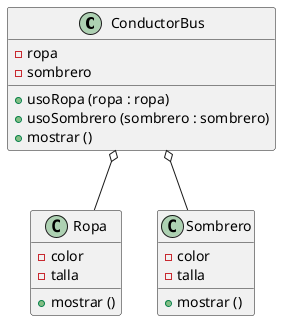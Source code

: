 @startuml Agregación

class ConductorBus{
    -ropa
    -sombrero
    +usoRopa (ropa : ropa)
    +usoSombrero (sombrero : sombrero)
    +mostrar ()
}

class Ropa{
    -color
    -talla
    +mostrar ()
}


class Sombrero{
    -color
    -talla
    +mostrar ()
}

ConductorBus o-- Ropa
ConductorBus o-- Sombrero

@enduml
